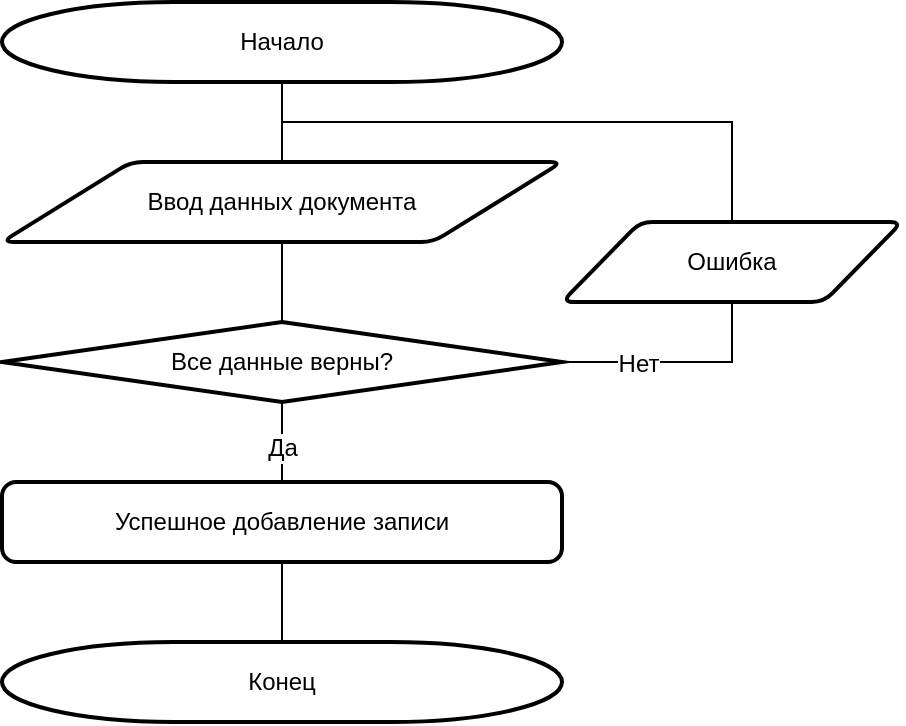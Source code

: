 <mxfile version="24.7.14">
  <diagram name="Страница — 1" id="bffaIaUgPj-lb92tKCOW">
    <mxGraphModel dx="989" dy="546" grid="1" gridSize="10" guides="1" tooltips="1" connect="1" arrows="1" fold="1" page="1" pageScale="1" pageWidth="827" pageHeight="1169" math="0" shadow="0">
      <root>
        <mxCell id="0" />
        <mxCell id="1" parent="0" />
        <mxCell id="QN_zCHdE3AJuGpnY9dIm-1" value="Начало" style="strokeWidth=2;html=1;shape=mxgraph.flowchart.terminator;whiteSpace=wrap;strokeColor=default;align=center;verticalAlign=middle;fontFamily=Helvetica;fontSize=12;fontColor=default;labelBackgroundColor=default;fillColor=default;" vertex="1" parent="1">
          <mxGeometry x="320" y="80" width="280" height="40" as="geometry" />
        </mxCell>
        <mxCell id="QN_zCHdE3AJuGpnY9dIm-14" value="" style="edgeStyle=orthogonalEdgeStyle;shape=connector;rounded=0;orthogonalLoop=1;jettySize=auto;html=1;strokeColor=default;align=center;verticalAlign=middle;fontFamily=Helvetica;fontSize=12;fontColor=default;labelBackgroundColor=default;endArrow=none;endFill=0;" edge="1" parent="1" source="QN_zCHdE3AJuGpnY9dIm-2" target="QN_zCHdE3AJuGpnY9dIm-13">
          <mxGeometry relative="1" as="geometry" />
        </mxCell>
        <mxCell id="QN_zCHdE3AJuGpnY9dIm-2" value="Успешное добавление записи" style="rounded=1;whiteSpace=wrap;html=1;absoluteArcSize=1;arcSize=14;strokeWidth=2;strokeColor=default;align=center;verticalAlign=middle;fontFamily=Helvetica;fontSize=12;fontColor=default;labelBackgroundColor=default;fillColor=default;" vertex="1" parent="1">
          <mxGeometry x="320" y="320" width="280" height="40" as="geometry" />
        </mxCell>
        <mxCell id="QN_zCHdE3AJuGpnY9dIm-5" value="" style="edgeStyle=orthogonalEdgeStyle;shape=connector;rounded=0;orthogonalLoop=1;jettySize=auto;html=1;strokeColor=default;align=center;verticalAlign=middle;fontFamily=Helvetica;fontSize=12;fontColor=default;labelBackgroundColor=default;endArrow=none;endFill=0;" edge="1" parent="1" source="QN_zCHdE3AJuGpnY9dIm-3" target="QN_zCHdE3AJuGpnY9dIm-1">
          <mxGeometry relative="1" as="geometry" />
        </mxCell>
        <mxCell id="QN_zCHdE3AJuGpnY9dIm-6" value="" style="edgeStyle=orthogonalEdgeStyle;shape=connector;rounded=0;orthogonalLoop=1;jettySize=auto;html=1;strokeColor=default;align=center;verticalAlign=middle;fontFamily=Helvetica;fontSize=12;fontColor=default;labelBackgroundColor=default;endArrow=none;endFill=0;" edge="1" parent="1" source="QN_zCHdE3AJuGpnY9dIm-3" target="QN_zCHdE3AJuGpnY9dIm-4">
          <mxGeometry relative="1" as="geometry" />
        </mxCell>
        <mxCell id="QN_zCHdE3AJuGpnY9dIm-3" value="Ввод данных документа" style="shape=parallelogram;html=1;strokeWidth=2;perimeter=parallelogramPerimeter;whiteSpace=wrap;rounded=1;arcSize=12;size=0.23;strokeColor=default;align=center;verticalAlign=middle;fontFamily=Helvetica;fontSize=12;fontColor=default;labelBackgroundColor=default;fillColor=default;" vertex="1" parent="1">
          <mxGeometry x="320" y="160" width="280" height="40" as="geometry" />
        </mxCell>
        <mxCell id="QN_zCHdE3AJuGpnY9dIm-7" value="" style="edgeStyle=orthogonalEdgeStyle;shape=connector;rounded=0;orthogonalLoop=1;jettySize=auto;html=1;strokeColor=default;align=center;verticalAlign=middle;fontFamily=Helvetica;fontSize=12;fontColor=default;labelBackgroundColor=default;endArrow=none;endFill=0;" edge="1" parent="1" source="QN_zCHdE3AJuGpnY9dIm-4" target="QN_zCHdE3AJuGpnY9dIm-2">
          <mxGeometry relative="1" as="geometry" />
        </mxCell>
        <mxCell id="QN_zCHdE3AJuGpnY9dIm-15" value="Да" style="edgeLabel;html=1;align=center;verticalAlign=middle;resizable=0;points=[];strokeColor=default;strokeWidth=1;fontFamily=Helvetica;fontSize=12;fontColor=default;labelBackgroundColor=default;fillColor=default;" vertex="1" connectable="0" parent="QN_zCHdE3AJuGpnY9dIm-7">
          <mxGeometry x="0.15" relative="1" as="geometry">
            <mxPoint as="offset" />
          </mxGeometry>
        </mxCell>
        <mxCell id="QN_zCHdE3AJuGpnY9dIm-8" style="edgeStyle=orthogonalEdgeStyle;shape=connector;rounded=0;orthogonalLoop=1;jettySize=auto;html=1;strokeColor=default;align=center;verticalAlign=middle;fontFamily=Helvetica;fontSize=12;fontColor=default;labelBackgroundColor=default;endArrow=none;endFill=0;" edge="1" parent="1" source="QN_zCHdE3AJuGpnY9dIm-9">
          <mxGeometry relative="1" as="geometry">
            <mxPoint x="460" y="140" as="targetPoint" />
            <Array as="points">
              <mxPoint x="685" y="140" />
            </Array>
          </mxGeometry>
        </mxCell>
        <mxCell id="QN_zCHdE3AJuGpnY9dIm-12" style="edgeStyle=orthogonalEdgeStyle;shape=connector;rounded=0;orthogonalLoop=1;jettySize=auto;html=1;entryX=0.5;entryY=1;entryDx=0;entryDy=0;strokeColor=default;align=center;verticalAlign=middle;fontFamily=Helvetica;fontSize=12;fontColor=default;labelBackgroundColor=default;endArrow=none;endFill=0;" edge="1" parent="1" target="QN_zCHdE3AJuGpnY9dIm-9">
          <mxGeometry relative="1" as="geometry">
            <mxPoint x="599.999" y="260" as="sourcePoint" />
            <mxPoint x="824.97" y="250" as="targetPoint" />
            <Array as="points">
              <mxPoint x="685" y="260" />
            </Array>
          </mxGeometry>
        </mxCell>
        <mxCell id="QN_zCHdE3AJuGpnY9dIm-16" value="Нет" style="edgeLabel;html=1;align=center;verticalAlign=middle;resizable=0;points=[];strokeColor=default;strokeWidth=1;fontFamily=Helvetica;fontSize=12;fontColor=default;labelBackgroundColor=default;fillColor=default;" vertex="1" connectable="0" parent="QN_zCHdE3AJuGpnY9dIm-12">
          <mxGeometry x="-0.345" y="-1" relative="1" as="geometry">
            <mxPoint as="offset" />
          </mxGeometry>
        </mxCell>
        <mxCell id="QN_zCHdE3AJuGpnY9dIm-4" value="Все данные верны?" style="strokeWidth=2;html=1;shape=mxgraph.flowchart.decision;whiteSpace=wrap;strokeColor=default;align=center;verticalAlign=middle;fontFamily=Helvetica;fontSize=12;fontColor=default;labelBackgroundColor=default;fillColor=default;" vertex="1" parent="1">
          <mxGeometry x="320" y="240" width="280" height="40" as="geometry" />
        </mxCell>
        <mxCell id="QN_zCHdE3AJuGpnY9dIm-9" value="Ошибка" style="shape=parallelogram;html=1;strokeWidth=2;perimeter=parallelogramPerimeter;whiteSpace=wrap;rounded=1;arcSize=12;size=0.23;strokeColor=default;align=center;verticalAlign=middle;fontFamily=Helvetica;fontSize=12;fontColor=default;labelBackgroundColor=default;fillColor=default;" vertex="1" parent="1">
          <mxGeometry x="600" y="190" width="170" height="40" as="geometry" />
        </mxCell>
        <mxCell id="QN_zCHdE3AJuGpnY9dIm-13" value="Конец" style="strokeWidth=2;html=1;shape=mxgraph.flowchart.terminator;whiteSpace=wrap;strokeColor=default;align=center;verticalAlign=middle;fontFamily=Helvetica;fontSize=12;fontColor=default;labelBackgroundColor=default;fillColor=default;" vertex="1" parent="1">
          <mxGeometry x="320" y="400" width="280" height="40" as="geometry" />
        </mxCell>
      </root>
    </mxGraphModel>
  </diagram>
</mxfile>
